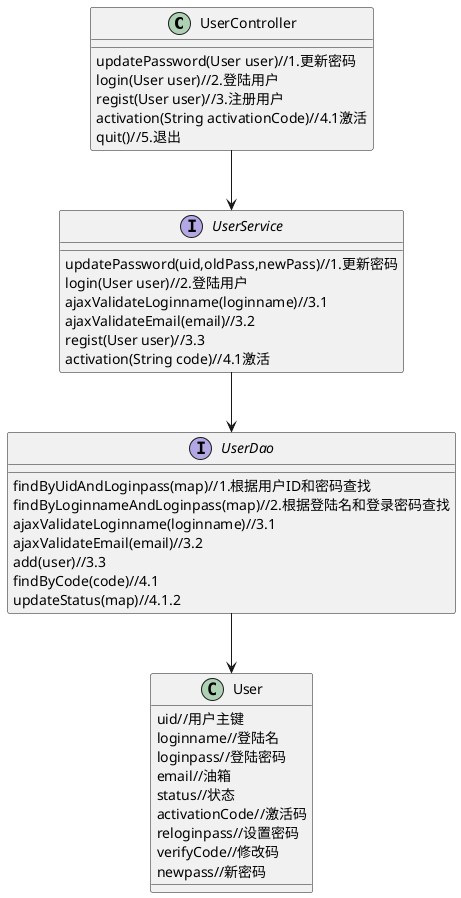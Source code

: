 @startuml

class UserController {
    updatePassword(User user)//1.更新密码
    login(User user)//2.登陆用户
    regist(User user)//3.注册用户
    activation(String activationCode)//4.1激活
    quit()//5.退出
}
UserController --> UserService
interface UserService{
	updatePassword(uid,oldPass,newPass)//1.更新密码
	login(User user)//2.登陆用户
	ajaxValidateLoginname(loginname)//3.1
	ajaxValidateEmail(email)//3.2
	regist(User user)//3.3
	activation(String code)//4.1激活
}
UserService --> UserDao
interface UserDao {
	findByUidAndLoginpass(map)//1.根据用户ID和密码查找
	findByLoginnameAndLoginpass(map)//2.根据登陆名和登录密码查找
	ajaxValidateLoginname(loginname)//3.1
	ajaxValidateEmail(email)//3.2
	add(user)//3.3
	findByCode(code)//4.1
	updateStatus(map)//4.1.2
}
UserDao --> User
class User{
	uid//用户主键
	loginname//登陆名
	loginpass//登陆密码
	email//油箱
	status//状态
	activationCode//激活码
	reloginpass//设置密码
	verifyCode//修改码
	newpass//新密码
}
@enduml